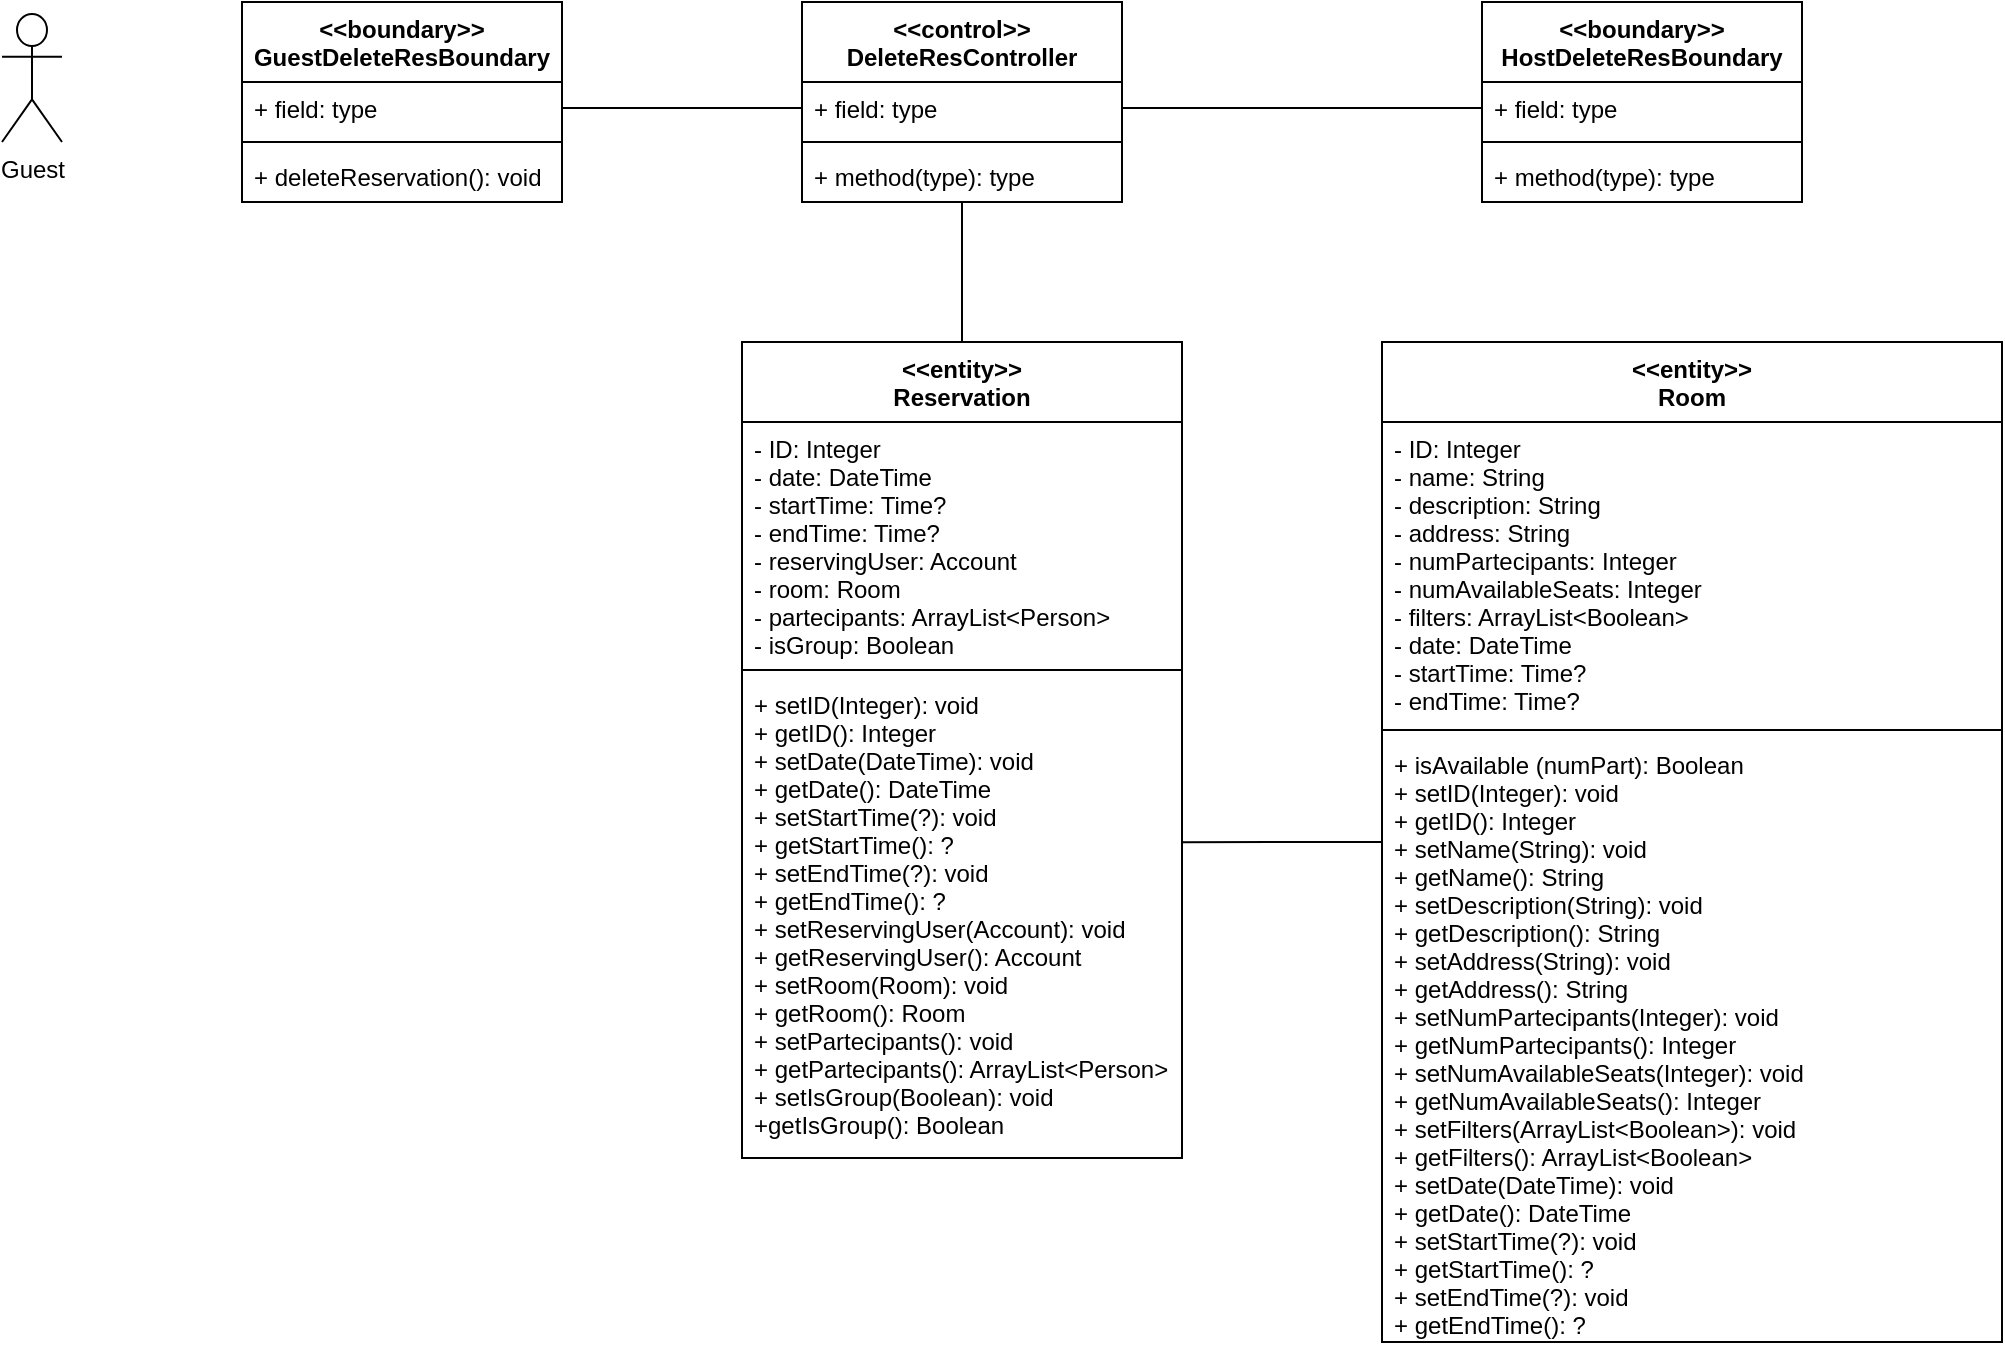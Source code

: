 <mxfile version="14.0.0" type="github">
  <diagram id="JOhjzsmogX-i1-dI5Z1-" name="Page-1">
    <mxGraphModel dx="1422" dy="762" grid="1" gridSize="10" guides="1" tooltips="1" connect="1" arrows="1" fold="1" page="1" pageScale="1" pageWidth="1169" pageHeight="827" math="0" shadow="0">
      <root>
        <mxCell id="0" />
        <mxCell id="1" parent="0" />
        <mxCell id="GE9Z-eN7bw8muEwcUARe-5" value="&lt;&lt;control&gt;&gt;&#xa;DeleteResController" style="swimlane;fontStyle=1;align=center;verticalAlign=top;childLayout=stackLayout;horizontal=1;startSize=40;horizontalStack=0;resizeParent=1;resizeParentMax=0;resizeLast=0;collapsible=1;marginBottom=0;" parent="1" vertex="1">
          <mxGeometry x="470" y="70" width="160" height="100" as="geometry" />
        </mxCell>
        <mxCell id="GE9Z-eN7bw8muEwcUARe-6" value="+ field: type" style="text;strokeColor=none;fillColor=none;align=left;verticalAlign=top;spacingLeft=4;spacingRight=4;overflow=hidden;rotatable=0;points=[[0,0.5],[1,0.5]];portConstraint=eastwest;" parent="GE9Z-eN7bw8muEwcUARe-5" vertex="1">
          <mxGeometry y="40" width="160" height="26" as="geometry" />
        </mxCell>
        <mxCell id="GE9Z-eN7bw8muEwcUARe-7" value="" style="line;strokeWidth=1;fillColor=none;align=left;verticalAlign=middle;spacingTop=-1;spacingLeft=3;spacingRight=3;rotatable=0;labelPosition=right;points=[];portConstraint=eastwest;" parent="GE9Z-eN7bw8muEwcUARe-5" vertex="1">
          <mxGeometry y="66" width="160" height="8" as="geometry" />
        </mxCell>
        <mxCell id="GE9Z-eN7bw8muEwcUARe-8" value="+ method(type): type" style="text;strokeColor=none;fillColor=none;align=left;verticalAlign=top;spacingLeft=4;spacingRight=4;overflow=hidden;rotatable=0;points=[[0,0.5],[1,0.5]];portConstraint=eastwest;" parent="GE9Z-eN7bw8muEwcUARe-5" vertex="1">
          <mxGeometry y="74" width="160" height="26" as="geometry" />
        </mxCell>
        <mxCell id="GE9Z-eN7bw8muEwcUARe-9" value="&lt;&lt;boundary&gt;&gt;&#xa;GuestDeleteResBoundary" style="swimlane;fontStyle=1;align=center;verticalAlign=top;childLayout=stackLayout;horizontal=1;startSize=40;horizontalStack=0;resizeParent=1;resizeParentMax=0;resizeLast=0;collapsible=1;marginBottom=0;" parent="1" vertex="1">
          <mxGeometry x="190" y="70" width="160" height="100" as="geometry" />
        </mxCell>
        <mxCell id="GE9Z-eN7bw8muEwcUARe-10" value="+ field: type" style="text;strokeColor=none;fillColor=none;align=left;verticalAlign=top;spacingLeft=4;spacingRight=4;overflow=hidden;rotatable=0;points=[[0,0.5],[1,0.5]];portConstraint=eastwest;" parent="GE9Z-eN7bw8muEwcUARe-9" vertex="1">
          <mxGeometry y="40" width="160" height="26" as="geometry" />
        </mxCell>
        <mxCell id="GE9Z-eN7bw8muEwcUARe-11" value="" style="line;strokeWidth=1;fillColor=none;align=left;verticalAlign=middle;spacingTop=-1;spacingLeft=3;spacingRight=3;rotatable=0;labelPosition=right;points=[];portConstraint=eastwest;" parent="GE9Z-eN7bw8muEwcUARe-9" vertex="1">
          <mxGeometry y="66" width="160" height="8" as="geometry" />
        </mxCell>
        <mxCell id="GE9Z-eN7bw8muEwcUARe-12" value="+ deleteReservation(): void" style="text;strokeColor=none;fillColor=none;align=left;verticalAlign=top;spacingLeft=4;spacingRight=4;overflow=hidden;rotatable=0;points=[[0,0.5],[1,0.5]];portConstraint=eastwest;" parent="GE9Z-eN7bw8muEwcUARe-9" vertex="1">
          <mxGeometry y="74" width="160" height="26" as="geometry" />
        </mxCell>
        <mxCell id="RekGNgeonFeajwz1XToB-1" value="Guest" style="shape=umlActor;verticalLabelPosition=bottom;verticalAlign=top;html=1;outlineConnect=0;" parent="1" vertex="1">
          <mxGeometry x="70" y="76" width="30" height="64" as="geometry" />
        </mxCell>
        <mxCell id="RekGNgeonFeajwz1XToB-2" style="edgeStyle=orthogonalEdgeStyle;rounded=0;orthogonalLoop=1;jettySize=auto;html=1;exitX=1;exitY=0.5;exitDx=0;exitDy=0;entryX=0;entryY=0.5;entryDx=0;entryDy=0;endArrow=none;endFill=0;" parent="1" source="GE9Z-eN7bw8muEwcUARe-10" target="GE9Z-eN7bw8muEwcUARe-6" edge="1">
          <mxGeometry relative="1" as="geometry" />
        </mxCell>
        <mxCell id="iH01Pq1EuRYr3YeVfgLc-3" value="&lt;&lt;boundary&gt;&gt;&#xa;HostDeleteResBoundary" style="swimlane;fontStyle=1;align=center;verticalAlign=top;childLayout=stackLayout;horizontal=1;startSize=40;horizontalStack=0;resizeParent=1;resizeParentMax=0;resizeLast=0;collapsible=1;marginBottom=0;" parent="1" vertex="1">
          <mxGeometry x="810" y="70" width="160" height="100" as="geometry" />
        </mxCell>
        <mxCell id="iH01Pq1EuRYr3YeVfgLc-4" value="+ field: type" style="text;strokeColor=none;fillColor=none;align=left;verticalAlign=top;spacingLeft=4;spacingRight=4;overflow=hidden;rotatable=0;points=[[0,0.5],[1,0.5]];portConstraint=eastwest;" parent="iH01Pq1EuRYr3YeVfgLc-3" vertex="1">
          <mxGeometry y="40" width="160" height="26" as="geometry" />
        </mxCell>
        <mxCell id="iH01Pq1EuRYr3YeVfgLc-5" value="" style="line;strokeWidth=1;fillColor=none;align=left;verticalAlign=middle;spacingTop=-1;spacingLeft=3;spacingRight=3;rotatable=0;labelPosition=right;points=[];portConstraint=eastwest;" parent="iH01Pq1EuRYr3YeVfgLc-3" vertex="1">
          <mxGeometry y="66" width="160" height="8" as="geometry" />
        </mxCell>
        <mxCell id="iH01Pq1EuRYr3YeVfgLc-6" value="+ method(type): type" style="text;strokeColor=none;fillColor=none;align=left;verticalAlign=top;spacingLeft=4;spacingRight=4;overflow=hidden;rotatable=0;points=[[0,0.5],[1,0.5]];portConstraint=eastwest;" parent="iH01Pq1EuRYr3YeVfgLc-3" vertex="1">
          <mxGeometry y="74" width="160" height="26" as="geometry" />
        </mxCell>
        <mxCell id="iH01Pq1EuRYr3YeVfgLc-7" style="edgeStyle=orthogonalEdgeStyle;rounded=0;orthogonalLoop=1;jettySize=auto;html=1;exitX=1;exitY=0.5;exitDx=0;exitDy=0;entryX=0;entryY=0.5;entryDx=0;entryDy=0;endArrow=none;endFill=0;" parent="1" source="GE9Z-eN7bw8muEwcUARe-6" target="iH01Pq1EuRYr3YeVfgLc-4" edge="1">
          <mxGeometry relative="1" as="geometry" />
        </mxCell>
        <mxCell id="rRvSJusbjCj-WQePCbV2-10" style="edgeStyle=orthogonalEdgeStyle;rounded=0;orthogonalLoop=1;jettySize=auto;html=1;entryX=1;entryY=0.342;entryDx=0;entryDy=0;entryPerimeter=0;endArrow=none;endFill=0;" edge="1" parent="1" source="rRvSJusbjCj-WQePCbV2-1" target="rRvSJusbjCj-WQePCbV2-8">
          <mxGeometry relative="1" as="geometry" />
        </mxCell>
        <mxCell id="rRvSJusbjCj-WQePCbV2-1" value="&lt;&lt;entity&gt;&gt;&#xa;Room" style="swimlane;fontStyle=1;align=center;verticalAlign=top;childLayout=stackLayout;horizontal=1;startSize=40;horizontalStack=0;resizeParent=1;resizeParentMax=0;resizeLast=0;collapsible=1;marginBottom=0;" vertex="1" parent="1">
          <mxGeometry x="760" y="240" width="310" height="500" as="geometry" />
        </mxCell>
        <mxCell id="rRvSJusbjCj-WQePCbV2-2" value="- ID: Integer&#xa;- name: String&#xa;- description: String&#xa;- address: String&#xa;- numPartecipants: Integer&#xa;- numAvailableSeats: Integer&#xa;- filters: ArrayList&lt;Boolean&gt;&#xa;- date: DateTime&#xa;- startTime: Time?&#xa;- endTime: Time?" style="text;strokeColor=none;fillColor=none;align=left;verticalAlign=top;spacingLeft=4;spacingRight=4;overflow=hidden;rotatable=0;points=[[0,0.5],[1,0.5]];portConstraint=eastwest;" vertex="1" parent="rRvSJusbjCj-WQePCbV2-1">
          <mxGeometry y="40" width="310" height="150" as="geometry" />
        </mxCell>
        <mxCell id="rRvSJusbjCj-WQePCbV2-3" value="" style="line;strokeWidth=1;fillColor=none;align=left;verticalAlign=middle;spacingTop=-1;spacingLeft=3;spacingRight=3;rotatable=0;labelPosition=right;points=[];portConstraint=eastwest;" vertex="1" parent="rRvSJusbjCj-WQePCbV2-1">
          <mxGeometry y="190" width="310" height="8" as="geometry" />
        </mxCell>
        <mxCell id="rRvSJusbjCj-WQePCbV2-4" value="+ isAvailable (numPart): Boolean&#xa;+ setID(Integer): void &#xa;+ getID(): Integer&#xa;+ setName(String): void&#xa;+ getName(): String&#xa;+ setDescription(String): void&#xa;+ getDescription(): String&#xa;+ setAddress(String): void&#xa;+ getAddress(): String&#xa;+ setNumPartecipants(Integer): void&#xa;+ getNumPartecipants(): Integer&#xa;+ setNumAvailableSeats(Integer): void&#xa;+ getNumAvailableSeats(): Integer&#xa;+ setFilters(ArrayList&lt;Boolean&gt;): void&#xa;+ getFilters(): ArrayList&lt;Boolean&gt;&#xa;+ setDate(DateTime): void&#xa;+ getDate(): DateTime&#xa;+ setStartTime(?): void&#xa;+ getStartTime(): ?&#xa;+ setEndTime(?): void&#xa;+ getEndTime(): ?&#xa; &#xa;&#xa; " style="text;strokeColor=none;fillColor=none;align=left;verticalAlign=top;spacingLeft=4;spacingRight=4;overflow=hidden;rotatable=0;points=[[0,0.5],[1,0.5]];portConstraint=eastwest;" vertex="1" parent="rRvSJusbjCj-WQePCbV2-1">
          <mxGeometry y="198" width="310" height="302" as="geometry" />
        </mxCell>
        <mxCell id="rRvSJusbjCj-WQePCbV2-9" style="edgeStyle=orthogonalEdgeStyle;rounded=0;orthogonalLoop=1;jettySize=auto;html=1;entryX=0.5;entryY=1;entryDx=0;entryDy=0;entryPerimeter=0;endArrow=none;endFill=0;" edge="1" parent="1" source="rRvSJusbjCj-WQePCbV2-5" target="GE9Z-eN7bw8muEwcUARe-8">
          <mxGeometry relative="1" as="geometry" />
        </mxCell>
        <mxCell id="rRvSJusbjCj-WQePCbV2-5" value="&lt;&lt;entity&gt;&gt;&#xa;Reservation" style="swimlane;fontStyle=1;align=center;verticalAlign=top;childLayout=stackLayout;horizontal=1;startSize=40;horizontalStack=0;resizeParent=1;resizeParentMax=0;resizeLast=0;collapsible=1;marginBottom=0;" vertex="1" parent="1">
          <mxGeometry x="440" y="240" width="220" height="408" as="geometry" />
        </mxCell>
        <mxCell id="rRvSJusbjCj-WQePCbV2-6" value="- ID: Integer&#xa;- date: DateTime&#xa;- startTime: Time?&#xa;- endTime: Time?&#xa;- reservingUser: Account&#xa;- room: Room&#xa;- partecipants: ArrayList&lt;Person&gt;&#xa;- isGroup: Boolean" style="text;strokeColor=none;fillColor=none;align=left;verticalAlign=top;spacingLeft=4;spacingRight=4;overflow=hidden;rotatable=0;points=[[0,0.5],[1,0.5]];portConstraint=eastwest;" vertex="1" parent="rRvSJusbjCj-WQePCbV2-5">
          <mxGeometry y="40" width="220" height="120" as="geometry" />
        </mxCell>
        <mxCell id="rRvSJusbjCj-WQePCbV2-7" value="" style="line;strokeWidth=1;fillColor=none;align=left;verticalAlign=middle;spacingTop=-1;spacingLeft=3;spacingRight=3;rotatable=0;labelPosition=right;points=[];portConstraint=eastwest;" vertex="1" parent="rRvSJusbjCj-WQePCbV2-5">
          <mxGeometry y="160" width="220" height="8" as="geometry" />
        </mxCell>
        <mxCell id="rRvSJusbjCj-WQePCbV2-8" value="+ setID(Integer): void &#xa;+ getID(): Integer&#xa;+ setDate(DateTime): void&#xa;+ getDate(): DateTime&#xa;+ setStartTime(?): void&#xa;+ getStartTime(): ?&#xa;+ setEndTime(?): void&#xa;+ getEndTime(): ?&#xa;+ setReservingUser(Account): void&#xa;+ getReservingUser(): Account&#xa;+ setRoom(Room): void&#xa;+ getRoom(): Room&#xa;+ setPartecipants(): void&#xa;+ getPartecipants(): ArrayList&lt;Person&gt;&#xa;+ setIsGroup(Boolean): void&#xa;+getIsGroup(): Boolean" style="text;strokeColor=none;fillColor=none;align=left;verticalAlign=top;spacingLeft=4;spacingRight=4;overflow=hidden;rotatable=0;points=[[0,0.5],[1,0.5]];portConstraint=eastwest;" vertex="1" parent="rRvSJusbjCj-WQePCbV2-5">
          <mxGeometry y="168" width="220" height="240" as="geometry" />
        </mxCell>
      </root>
    </mxGraphModel>
  </diagram>
</mxfile>
